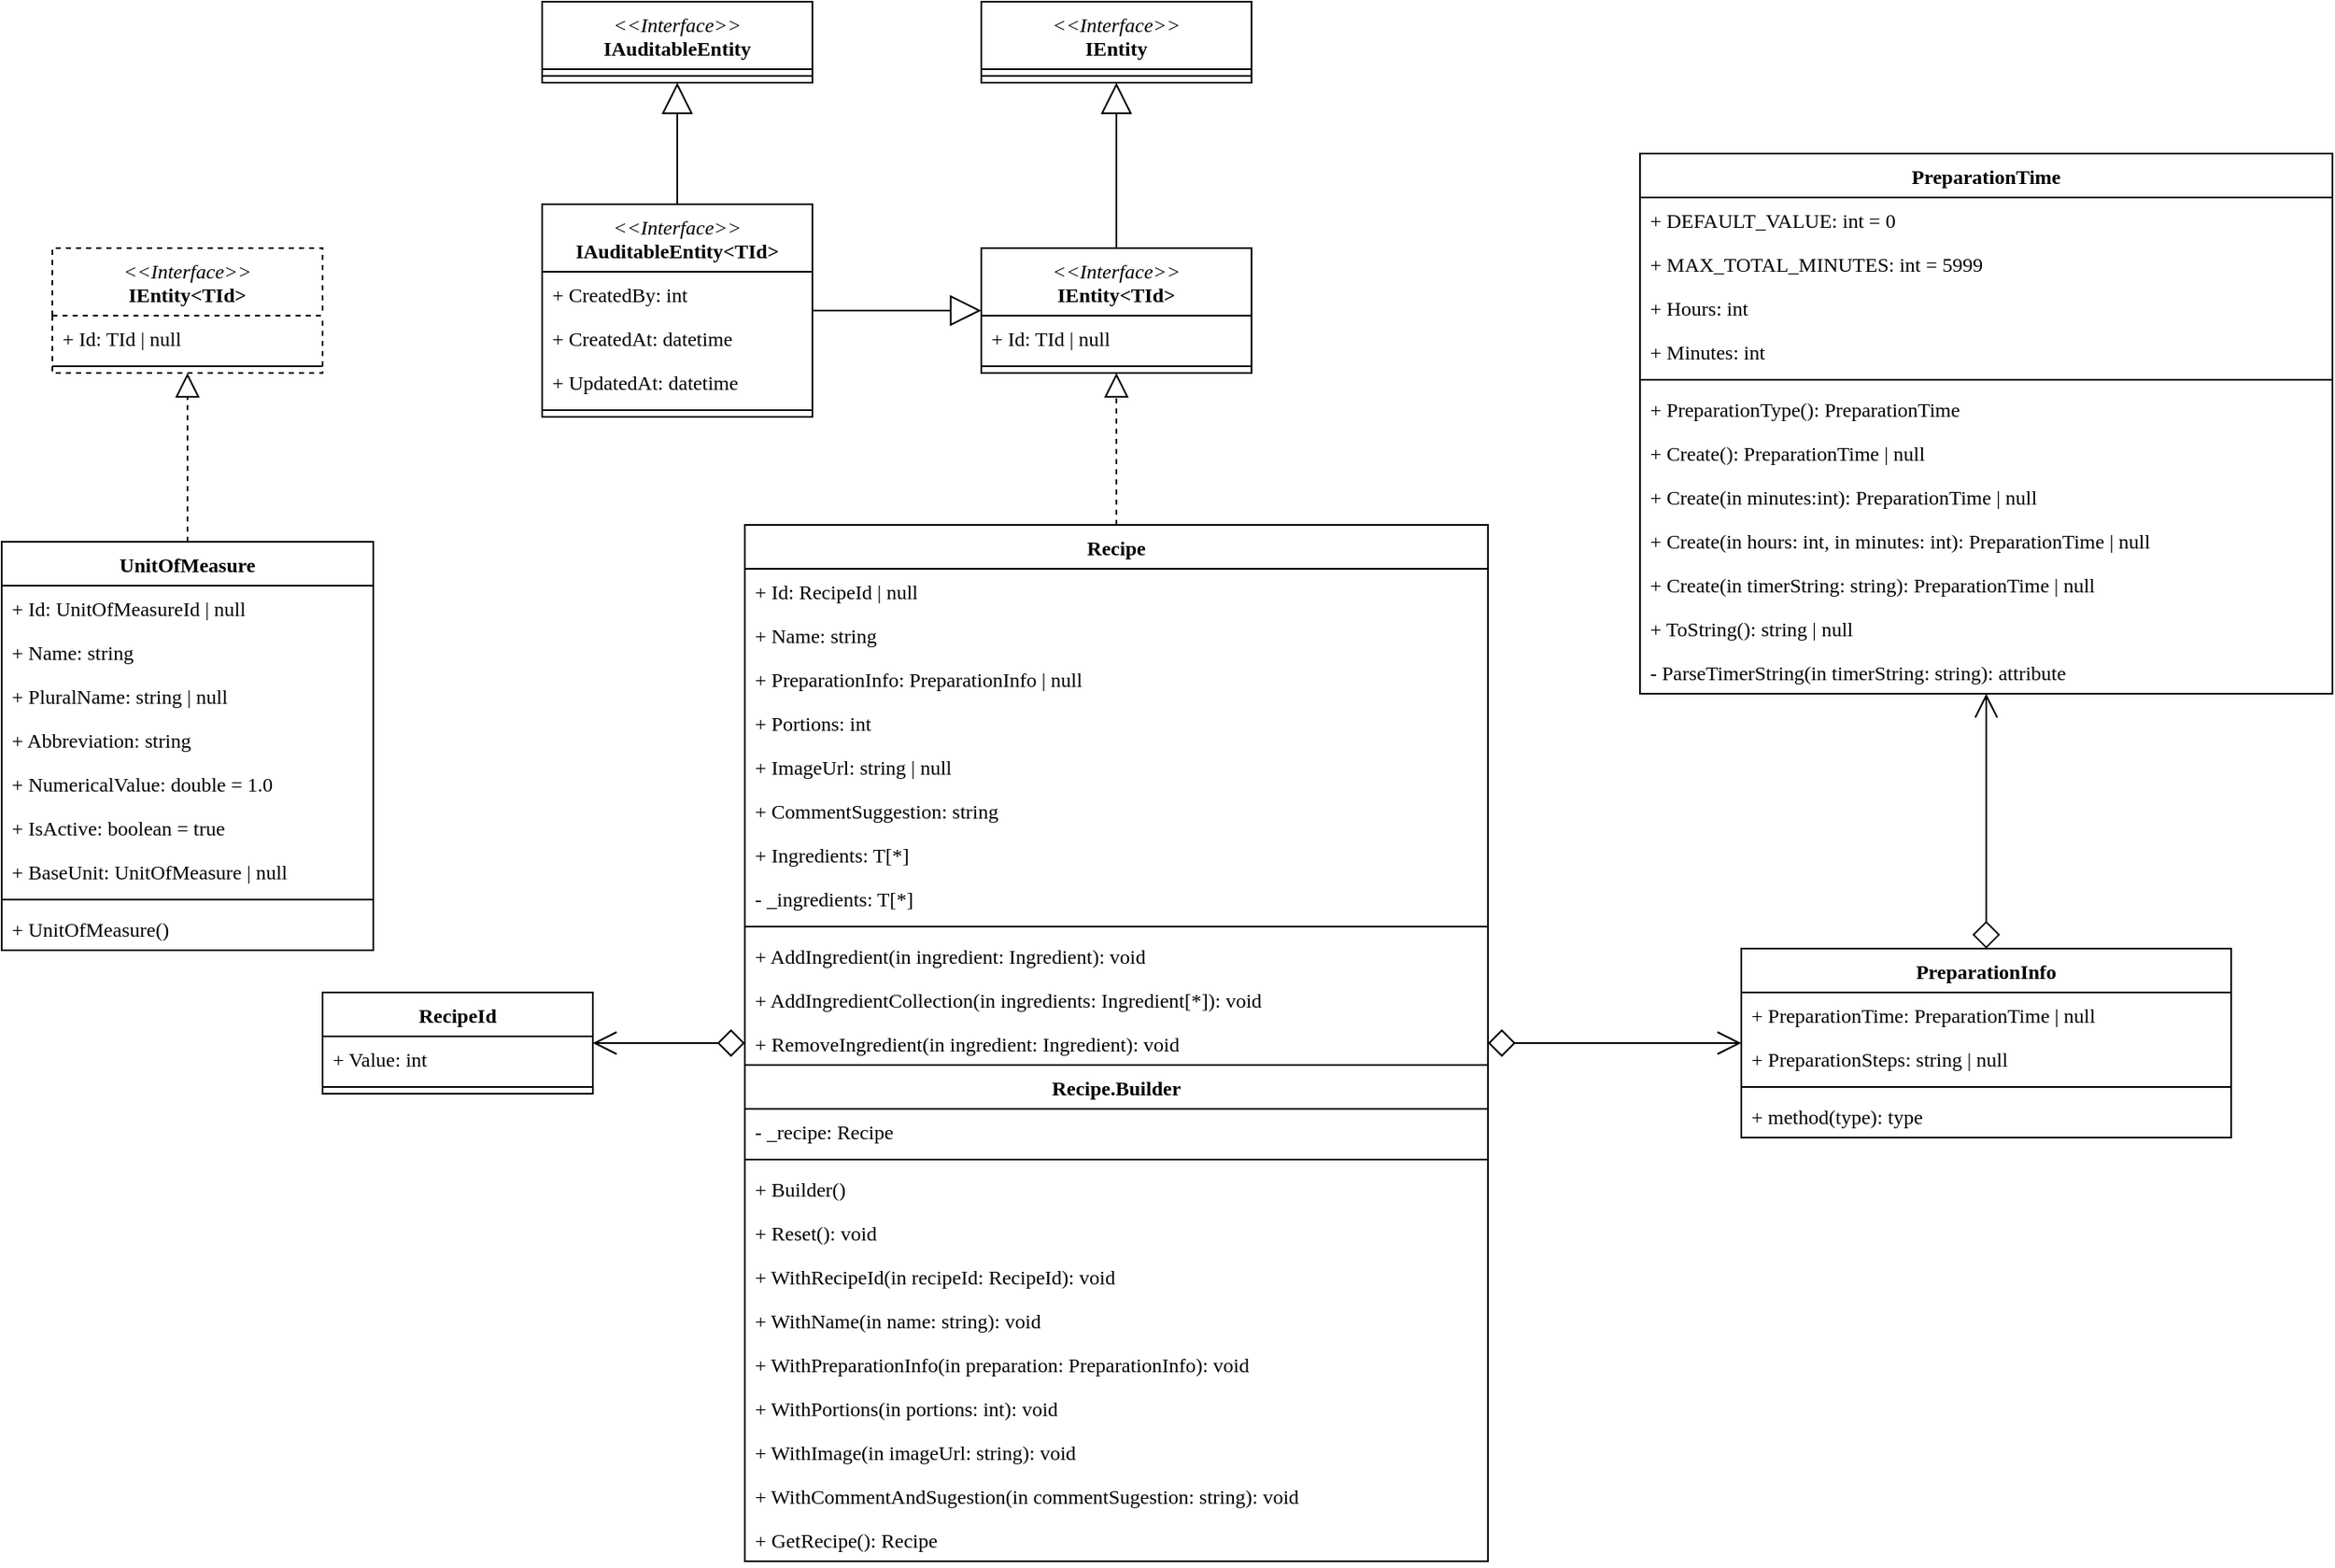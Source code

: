 <mxfile version="24.1.0" type="device">
  <diagram name="Page-1" id="eK5q1uq8pc-KG2rPm8aH">
    <mxGraphModel dx="2163" dy="870" grid="1" gridSize="10" guides="1" tooltips="1" connect="1" arrows="1" fold="1" page="0" pageScale="1" pageWidth="1169" pageHeight="827" math="0" shadow="0">
      <root>
        <mxCell id="0" />
        <mxCell id="1" parent="0" />
        <mxCell id="Wd_TfYUkpV-hSAjJAys6-1" value="Recipe" style="swimlane;fontStyle=1;align=center;verticalAlign=top;childLayout=stackLayout;horizontal=1;startSize=26;horizontalStack=0;resizeParent=1;resizeParentMax=0;resizeLast=0;collapsible=1;marginBottom=0;whiteSpace=wrap;html=1;fontFamily=Nanum Gothic Coding;fontSource=https%3A%2F%2Ffonts.googleapis.com%2Fcss%3Ffamily%3DNanum%2BGothic%2BCoding;" parent="1" vertex="1">
          <mxGeometry x="-40" y="340" width="440" height="614" as="geometry">
            <mxRectangle x="90" y="60" width="80" height="30" as="alternateBounds" />
          </mxGeometry>
        </mxCell>
        <mxCell id="Wd_TfYUkpV-hSAjJAys6-12" value="+ Id: RecipeId | null" style="text;strokeColor=none;fillColor=none;align=left;verticalAlign=top;spacingLeft=4;spacingRight=4;overflow=hidden;rotatable=0;points=[[0,0.5],[1,0.5]];portConstraint=eastwest;whiteSpace=wrap;html=1;fontFamily=Nanum Gothic Coding;fontSource=https%3A%2F%2Ffonts.googleapis.com%2Fcss%3Ffamily%3DNanum%2BGothic%2BCoding;" parent="Wd_TfYUkpV-hSAjJAys6-1" vertex="1">
          <mxGeometry y="26" width="440" height="26" as="geometry" />
        </mxCell>
        <mxCell id="Wd_TfYUkpV-hSAjJAys6-2" value="+ Name: string" style="text;strokeColor=none;fillColor=none;align=left;verticalAlign=top;spacingLeft=4;spacingRight=4;overflow=hidden;rotatable=0;points=[[0,0.5],[1,0.5]];portConstraint=eastwest;whiteSpace=wrap;html=1;fontFamily=Nanum Gothic Coding;fontSource=https%3A%2F%2Ffonts.googleapis.com%2Fcss%3Ffamily%3DNanum%2BGothic%2BCoding;" parent="Wd_TfYUkpV-hSAjJAys6-1" vertex="1">
          <mxGeometry y="52" width="440" height="26" as="geometry" />
        </mxCell>
        <mxCell id="8ohomHwBbH_gqu5Bp_yc-21" value="+ PreparationInfo: PreparationInfo | null" style="text;strokeColor=none;fillColor=none;align=left;verticalAlign=top;spacingLeft=4;spacingRight=4;overflow=hidden;rotatable=0;points=[[0,0.5],[1,0.5]];portConstraint=eastwest;whiteSpace=wrap;html=1;fontFamily=Nanum Gothic Coding;fontSource=https%3A%2F%2Ffonts.googleapis.com%2Fcss%3Ffamily%3DNanum%2BGothic%2BCoding;" parent="Wd_TfYUkpV-hSAjJAys6-1" vertex="1">
          <mxGeometry y="78" width="440" height="26" as="geometry" />
        </mxCell>
        <mxCell id="Wd_TfYUkpV-hSAjJAys6-7" value="+ Portions: int" style="text;strokeColor=none;fillColor=none;align=left;verticalAlign=top;spacingLeft=4;spacingRight=4;overflow=hidden;rotatable=0;points=[[0,0.5],[1,0.5]];portConstraint=eastwest;whiteSpace=wrap;html=1;fontFamily=Nanum Gothic Coding;fontSource=https%3A%2F%2Ffonts.googleapis.com%2Fcss%3Ffamily%3DNanum%2BGothic%2BCoding;" parent="Wd_TfYUkpV-hSAjJAys6-1" vertex="1">
          <mxGeometry y="104" width="440" height="26" as="geometry" />
        </mxCell>
        <mxCell id="Wd_TfYUkpV-hSAjJAys6-8" value="+ ImageUrl: string | null" style="text;strokeColor=none;fillColor=none;align=left;verticalAlign=top;spacingLeft=4;spacingRight=4;overflow=hidden;rotatable=0;points=[[0,0.5],[1,0.5]];portConstraint=eastwest;whiteSpace=wrap;html=1;fontFamily=Nanum Gothic Coding;fontSource=https%3A%2F%2Ffonts.googleapis.com%2Fcss%3Ffamily%3DNanum%2BGothic%2BCoding;" parent="Wd_TfYUkpV-hSAjJAys6-1" vertex="1">
          <mxGeometry y="130" width="440" height="26" as="geometry" />
        </mxCell>
        <mxCell id="Wd_TfYUkpV-hSAjJAys6-10" value="+ CommentSuggestion: string" style="text;strokeColor=none;fillColor=none;align=left;verticalAlign=top;spacingLeft=4;spacingRight=4;overflow=hidden;rotatable=0;points=[[0,0.5],[1,0.5]];portConstraint=eastwest;whiteSpace=wrap;html=1;fontFamily=Nanum Gothic Coding;fontSource=https%3A%2F%2Ffonts.googleapis.com%2Fcss%3Ffamily%3DNanum%2BGothic%2BCoding;" parent="Wd_TfYUkpV-hSAjJAys6-1" vertex="1">
          <mxGeometry y="156" width="440" height="26" as="geometry" />
        </mxCell>
        <mxCell id="Wd_TfYUkpV-hSAjJAys6-11" value="+ Ingredients: T[*]" style="text;strokeColor=none;fillColor=none;align=left;verticalAlign=top;spacingLeft=4;spacingRight=4;overflow=hidden;rotatable=0;points=[[0,0.5],[1,0.5]];portConstraint=eastwest;whiteSpace=wrap;html=1;fontFamily=Nanum Gothic Coding;fontSource=https%3A%2F%2Ffonts.googleapis.com%2Fcss%3Ffamily%3DNanum%2BGothic%2BCoding;" parent="Wd_TfYUkpV-hSAjJAys6-1" vertex="1">
          <mxGeometry y="182" width="440" height="26" as="geometry" />
        </mxCell>
        <mxCell id="8ohomHwBbH_gqu5Bp_yc-24" value="- _ingredients: T[*]" style="text;strokeColor=none;fillColor=none;align=left;verticalAlign=top;spacingLeft=4;spacingRight=4;overflow=hidden;rotatable=0;points=[[0,0.5],[1,0.5]];portConstraint=eastwest;whiteSpace=wrap;html=1;fontFamily=Nanum Gothic Coding;fontSource=https%3A%2F%2Ffonts.googleapis.com%2Fcss%3Ffamily%3DNanum%2BGothic%2BCoding;" parent="Wd_TfYUkpV-hSAjJAys6-1" vertex="1">
          <mxGeometry y="208" width="440" height="26" as="geometry" />
        </mxCell>
        <mxCell id="Wd_TfYUkpV-hSAjJAys6-3" value="" style="line;strokeWidth=1;fillColor=none;align=left;verticalAlign=middle;spacingTop=-1;spacingLeft=3;spacingRight=3;rotatable=0;labelPosition=right;points=[];portConstraint=eastwest;strokeColor=inherit;fontFamily=Nanum Gothic Coding;fontSource=https%3A%2F%2Ffonts.googleapis.com%2Fcss%3Ffamily%3DNanum%2BGothic%2BCoding;" parent="Wd_TfYUkpV-hSAjJAys6-1" vertex="1">
          <mxGeometry y="234" width="440" height="8" as="geometry" />
        </mxCell>
        <mxCell id="Wd_TfYUkpV-hSAjJAys6-4" value="+ AddIngredient(in ingredient: Ingredient): void" style="text;strokeColor=none;fillColor=none;align=left;verticalAlign=top;spacingLeft=4;spacingRight=4;overflow=hidden;rotatable=0;points=[[0,0.5],[1,0.5]];portConstraint=eastwest;whiteSpace=wrap;html=1;fontFamily=Nanum Gothic Coding;fontSource=https%3A%2F%2Ffonts.googleapis.com%2Fcss%3Ffamily%3DNanum%2BGothic%2BCoding;" parent="Wd_TfYUkpV-hSAjJAys6-1" vertex="1">
          <mxGeometry y="242" width="440" height="26" as="geometry" />
        </mxCell>
        <mxCell id="8ohomHwBbH_gqu5Bp_yc-25" value="+ AddIngredientCollection(in ingredients: Ingredient[*]): void" style="text;strokeColor=none;fillColor=none;align=left;verticalAlign=top;spacingLeft=4;spacingRight=4;overflow=hidden;rotatable=0;points=[[0,0.5],[1,0.5]];portConstraint=eastwest;whiteSpace=wrap;html=1;fontFamily=Nanum Gothic Coding;fontSource=https%3A%2F%2Ffonts.googleapis.com%2Fcss%3Ffamily%3DNanum%2BGothic%2BCoding;" parent="Wd_TfYUkpV-hSAjJAys6-1" vertex="1">
          <mxGeometry y="268" width="440" height="26" as="geometry" />
        </mxCell>
        <mxCell id="8ohomHwBbH_gqu5Bp_yc-26" value="+ RemoveIngredient(in ingredient: Ingredient): void" style="text;strokeColor=none;fillColor=none;align=left;verticalAlign=top;spacingLeft=4;spacingRight=4;overflow=hidden;rotatable=0;points=[[0,0.5],[1,0.5]];portConstraint=eastwest;whiteSpace=wrap;html=1;fontFamily=Nanum Gothic Coding;fontSource=https%3A%2F%2Ffonts.googleapis.com%2Fcss%3Ffamily%3DNanum%2BGothic%2BCoding;" parent="Wd_TfYUkpV-hSAjJAys6-1" vertex="1">
          <mxGeometry y="294" width="440" height="26" as="geometry" />
        </mxCell>
        <mxCell id="8ohomHwBbH_gqu5Bp_yc-27" value="Recipe.Builder" style="swimlane;fontStyle=1;align=center;verticalAlign=top;childLayout=stackLayout;horizontal=1;startSize=26;horizontalStack=0;resizeParent=1;resizeParentMax=0;resizeLast=0;collapsible=1;marginBottom=0;whiteSpace=wrap;html=1;fontFamily=Nanum Gothic Coding;fontSource=https%3A%2F%2Ffonts.googleapis.com%2Fcss%3Ffamily%3DNanum%2BGothic%2BCoding;" parent="Wd_TfYUkpV-hSAjJAys6-1" vertex="1">
          <mxGeometry y="320" width="440" height="294" as="geometry" />
        </mxCell>
        <mxCell id="8ohomHwBbH_gqu5Bp_yc-28" value="- _recipe: Recipe" style="text;strokeColor=none;fillColor=none;align=left;verticalAlign=top;spacingLeft=4;spacingRight=4;overflow=hidden;rotatable=0;points=[[0,0.5],[1,0.5]];portConstraint=eastwest;whiteSpace=wrap;html=1;fontFamily=Nanum Gothic Coding;fontSource=https%3A%2F%2Ffonts.googleapis.com%2Fcss%3Ffamily%3DNanum%2BGothic%2BCoding;" parent="8ohomHwBbH_gqu5Bp_yc-27" vertex="1">
          <mxGeometry y="26" width="440" height="26" as="geometry" />
        </mxCell>
        <mxCell id="8ohomHwBbH_gqu5Bp_yc-29" value="" style="line;strokeWidth=1;fillColor=none;align=left;verticalAlign=middle;spacingTop=-1;spacingLeft=3;spacingRight=3;rotatable=0;labelPosition=right;points=[];portConstraint=eastwest;strokeColor=inherit;fontFamily=Nanum Gothic Coding;fontSource=https%3A%2F%2Ffonts.googleapis.com%2Fcss%3Ffamily%3DNanum%2BGothic%2BCoding;" parent="8ohomHwBbH_gqu5Bp_yc-27" vertex="1">
          <mxGeometry y="52" width="440" height="8" as="geometry" />
        </mxCell>
        <mxCell id="8ohomHwBbH_gqu5Bp_yc-30" value="+ Builder()" style="text;strokeColor=none;fillColor=none;align=left;verticalAlign=top;spacingLeft=4;spacingRight=4;overflow=hidden;rotatable=0;points=[[0,0.5],[1,0.5]];portConstraint=eastwest;whiteSpace=wrap;html=1;fontFamily=Nanum Gothic Coding;fontSource=https%3A%2F%2Ffonts.googleapis.com%2Fcss%3Ffamily%3DNanum%2BGothic%2BCoding;" parent="8ohomHwBbH_gqu5Bp_yc-27" vertex="1">
          <mxGeometry y="60" width="440" height="26" as="geometry" />
        </mxCell>
        <mxCell id="8ohomHwBbH_gqu5Bp_yc-31" value="+ Reset(): void" style="text;strokeColor=none;fillColor=none;align=left;verticalAlign=top;spacingLeft=4;spacingRight=4;overflow=hidden;rotatable=0;points=[[0,0.5],[1,0.5]];portConstraint=eastwest;whiteSpace=wrap;html=1;fontFamily=Nanum Gothic Coding;fontSource=https%3A%2F%2Ffonts.googleapis.com%2Fcss%3Ffamily%3DNanum%2BGothic%2BCoding;" parent="8ohomHwBbH_gqu5Bp_yc-27" vertex="1">
          <mxGeometry y="86" width="440" height="26" as="geometry" />
        </mxCell>
        <mxCell id="8ohomHwBbH_gqu5Bp_yc-32" value="+ WithRecipeId(in recipeId: RecipeId): void" style="text;strokeColor=none;fillColor=none;align=left;verticalAlign=top;spacingLeft=4;spacingRight=4;overflow=hidden;rotatable=0;points=[[0,0.5],[1,0.5]];portConstraint=eastwest;whiteSpace=wrap;html=1;fontFamily=Nanum Gothic Coding;fontSource=https%3A%2F%2Ffonts.googleapis.com%2Fcss%3Ffamily%3DNanum%2BGothic%2BCoding;" parent="8ohomHwBbH_gqu5Bp_yc-27" vertex="1">
          <mxGeometry y="112" width="440" height="26" as="geometry" />
        </mxCell>
        <mxCell id="8ohomHwBbH_gqu5Bp_yc-33" value="+ WithName(in name: string): void" style="text;strokeColor=none;fillColor=none;align=left;verticalAlign=top;spacingLeft=4;spacingRight=4;overflow=hidden;rotatable=0;points=[[0,0.5],[1,0.5]];portConstraint=eastwest;whiteSpace=wrap;html=1;fontFamily=Nanum Gothic Coding;fontSource=https%3A%2F%2Ffonts.googleapis.com%2Fcss%3Ffamily%3DNanum%2BGothic%2BCoding;" parent="8ohomHwBbH_gqu5Bp_yc-27" vertex="1">
          <mxGeometry y="138" width="440" height="26" as="geometry" />
        </mxCell>
        <mxCell id="8ohomHwBbH_gqu5Bp_yc-34" value="+ WithPreparationInfo(in preparation: PreparationInfo): void" style="text;strokeColor=none;fillColor=none;align=left;verticalAlign=top;spacingLeft=4;spacingRight=4;overflow=hidden;rotatable=0;points=[[0,0.5],[1,0.5]];portConstraint=eastwest;whiteSpace=wrap;html=1;fontFamily=Nanum Gothic Coding;fontSource=https%3A%2F%2Ffonts.googleapis.com%2Fcss%3Ffamily%3DNanum%2BGothic%2BCoding;" parent="8ohomHwBbH_gqu5Bp_yc-27" vertex="1">
          <mxGeometry y="164" width="440" height="26" as="geometry" />
        </mxCell>
        <mxCell id="8ohomHwBbH_gqu5Bp_yc-35" value="+ WithPortions(in portions: int): void" style="text;strokeColor=none;fillColor=none;align=left;verticalAlign=top;spacingLeft=4;spacingRight=4;overflow=hidden;rotatable=0;points=[[0,0.5],[1,0.5]];portConstraint=eastwest;whiteSpace=wrap;html=1;fontFamily=Nanum Gothic Coding;fontSource=https%3A%2F%2Ffonts.googleapis.com%2Fcss%3Ffamily%3DNanum%2BGothic%2BCoding;" parent="8ohomHwBbH_gqu5Bp_yc-27" vertex="1">
          <mxGeometry y="190" width="440" height="26" as="geometry" />
        </mxCell>
        <mxCell id="8ohomHwBbH_gqu5Bp_yc-36" value="+ WithImage(in imageUrl: string): void" style="text;strokeColor=none;fillColor=none;align=left;verticalAlign=top;spacingLeft=4;spacingRight=4;overflow=hidden;rotatable=0;points=[[0,0.5],[1,0.5]];portConstraint=eastwest;whiteSpace=wrap;html=1;fontFamily=Nanum Gothic Coding;fontSource=https%3A%2F%2Ffonts.googleapis.com%2Fcss%3Ffamily%3DNanum%2BGothic%2BCoding;" parent="8ohomHwBbH_gqu5Bp_yc-27" vertex="1">
          <mxGeometry y="216" width="440" height="26" as="geometry" />
        </mxCell>
        <mxCell id="8ohomHwBbH_gqu5Bp_yc-37" value="+ WithCommentAndSugestion(in commentSugestion: string): void" style="text;strokeColor=none;fillColor=none;align=left;verticalAlign=top;spacingLeft=4;spacingRight=4;overflow=hidden;rotatable=0;points=[[0,0.5],[1,0.5]];portConstraint=eastwest;whiteSpace=wrap;html=1;fontFamily=Nanum Gothic Coding;fontSource=https%3A%2F%2Ffonts.googleapis.com%2Fcss%3Ffamily%3DNanum%2BGothic%2BCoding;" parent="8ohomHwBbH_gqu5Bp_yc-27" vertex="1">
          <mxGeometry y="242" width="440" height="26" as="geometry" />
        </mxCell>
        <mxCell id="8ohomHwBbH_gqu5Bp_yc-38" value="+ GetRecipe(): Recipe" style="text;strokeColor=none;fillColor=none;align=left;verticalAlign=top;spacingLeft=4;spacingRight=4;overflow=hidden;rotatable=0;points=[[0,0.5],[1,0.5]];portConstraint=eastwest;whiteSpace=wrap;html=1;fontFamily=Nanum Gothic Coding;fontSource=https%3A%2F%2Ffonts.googleapis.com%2Fcss%3Ffamily%3DNanum%2BGothic%2BCoding;" parent="8ohomHwBbH_gqu5Bp_yc-27" vertex="1">
          <mxGeometry y="268" width="440" height="26" as="geometry" />
        </mxCell>
        <mxCell id="Wd_TfYUkpV-hSAjJAys6-13" value="PreparationInfo" style="swimlane;fontStyle=1;align=center;verticalAlign=top;childLayout=stackLayout;horizontal=1;startSize=26;horizontalStack=0;resizeParent=1;resizeParentMax=0;resizeLast=0;collapsible=1;marginBottom=0;whiteSpace=wrap;html=1;fontFamily=Nanum Gothic Coding;fontSource=https%3A%2F%2Ffonts.googleapis.com%2Fcss%3Ffamily%3DNanum%2BGothic%2BCoding;" parent="1" vertex="1">
          <mxGeometry x="550" y="591" width="290" height="112" as="geometry" />
        </mxCell>
        <mxCell id="Wd_TfYUkpV-hSAjJAys6-14" value="+ PreparationTime: PreparationTime | null" style="text;strokeColor=none;fillColor=none;align=left;verticalAlign=top;spacingLeft=4;spacingRight=4;overflow=hidden;rotatable=0;points=[[0,0.5],[1,0.5]];portConstraint=eastwest;whiteSpace=wrap;html=1;fontFamily=Nanum Gothic Coding;fontSource=https%3A%2F%2Ffonts.googleapis.com%2Fcss%3Ffamily%3DNanum%2BGothic%2BCoding;" parent="Wd_TfYUkpV-hSAjJAys6-13" vertex="1">
          <mxGeometry y="26" width="290" height="26" as="geometry" />
        </mxCell>
        <mxCell id="Wd_TfYUkpV-hSAjJAys6-17" value="+ PreparationSteps: string | null" style="text;strokeColor=none;fillColor=none;align=left;verticalAlign=top;spacingLeft=4;spacingRight=4;overflow=hidden;rotatable=0;points=[[0,0.5],[1,0.5]];portConstraint=eastwest;whiteSpace=wrap;html=1;fontFamily=Nanum Gothic Coding;fontSource=https%3A%2F%2Ffonts.googleapis.com%2Fcss%3Ffamily%3DNanum%2BGothic%2BCoding;" parent="Wd_TfYUkpV-hSAjJAys6-13" vertex="1">
          <mxGeometry y="52" width="290" height="26" as="geometry" />
        </mxCell>
        <mxCell id="Wd_TfYUkpV-hSAjJAys6-15" value="" style="line;strokeWidth=1;fillColor=none;align=left;verticalAlign=middle;spacingTop=-1;spacingLeft=3;spacingRight=3;rotatable=0;labelPosition=right;points=[];portConstraint=eastwest;strokeColor=inherit;fontFamily=Nanum Gothic Coding;fontSource=https%3A%2F%2Ffonts.googleapis.com%2Fcss%3Ffamily%3DNanum%2BGothic%2BCoding;" parent="Wd_TfYUkpV-hSAjJAys6-13" vertex="1">
          <mxGeometry y="78" width="290" height="8" as="geometry" />
        </mxCell>
        <mxCell id="Wd_TfYUkpV-hSAjJAys6-16" value="+ method(type): type" style="text;strokeColor=none;fillColor=none;align=left;verticalAlign=top;spacingLeft=4;spacingRight=4;overflow=hidden;rotatable=0;points=[[0,0.5],[1,0.5]];portConstraint=eastwest;whiteSpace=wrap;html=1;fontFamily=Nanum Gothic Coding;fontSource=https%3A%2F%2Ffonts.googleapis.com%2Fcss%3Ffamily%3DNanum%2BGothic%2BCoding;" parent="Wd_TfYUkpV-hSAjJAys6-13" vertex="1">
          <mxGeometry y="86" width="290" height="26" as="geometry" />
        </mxCell>
        <mxCell id="Wd_TfYUkpV-hSAjJAys6-19" value="PreparationTime" style="swimlane;fontStyle=1;align=center;verticalAlign=top;childLayout=stackLayout;horizontal=1;startSize=26;horizontalStack=0;resizeParent=1;resizeParentMax=0;resizeLast=0;collapsible=1;marginBottom=0;whiteSpace=wrap;html=1;fontFamily=Nanum Gothic Coding;fontSource=https%3A%2F%2Ffonts.googleapis.com%2Fcss%3Ffamily%3DNanum%2BGothic%2BCoding;" parent="1" vertex="1">
          <mxGeometry x="490" y="120" width="410" height="320" as="geometry" />
        </mxCell>
        <mxCell id="Wd_TfYUkpV-hSAjJAys6-24" value="+ DEFAULT_VALUE: int = 0" style="text;strokeColor=none;fillColor=none;align=left;verticalAlign=top;spacingLeft=4;spacingRight=4;overflow=hidden;rotatable=0;points=[[0,0.5],[1,0.5]];portConstraint=eastwest;whiteSpace=wrap;html=1;fontFamily=Nanum Gothic Coding;fontSource=https%3A%2F%2Ffonts.googleapis.com%2Fcss%3Ffamily%3DNanum%2BGothic%2BCoding;" parent="Wd_TfYUkpV-hSAjJAys6-19" vertex="1">
          <mxGeometry y="26" width="410" height="26" as="geometry" />
        </mxCell>
        <mxCell id="Wd_TfYUkpV-hSAjJAys6-25" value="+ MAX_TOTAL_MINUTES: int = 5999" style="text;strokeColor=none;fillColor=none;align=left;verticalAlign=top;spacingLeft=4;spacingRight=4;overflow=hidden;rotatable=0;points=[[0,0.5],[1,0.5]];portConstraint=eastwest;whiteSpace=wrap;html=1;fontFamily=Nanum Gothic Coding;fontSource=https%3A%2F%2Ffonts.googleapis.com%2Fcss%3Ffamily%3DNanum%2BGothic%2BCoding;" parent="Wd_TfYUkpV-hSAjJAys6-19" vertex="1">
          <mxGeometry y="52" width="410" height="26" as="geometry" />
        </mxCell>
        <mxCell id="Wd_TfYUkpV-hSAjJAys6-5" value="+ Hours: int" style="text;strokeColor=none;fillColor=none;align=left;verticalAlign=top;spacingLeft=4;spacingRight=4;overflow=hidden;rotatable=0;points=[[0,0.5],[1,0.5]];portConstraint=eastwest;whiteSpace=wrap;html=1;fontFamily=Nanum Gothic Coding;fontSource=https%3A%2F%2Ffonts.googleapis.com%2Fcss%3Ffamily%3DNanum%2BGothic%2BCoding;" parent="Wd_TfYUkpV-hSAjJAys6-19" vertex="1">
          <mxGeometry y="78" width="410" height="26" as="geometry" />
        </mxCell>
        <mxCell id="Wd_TfYUkpV-hSAjJAys6-6" value="+ Minutes: int" style="text;strokeColor=none;fillColor=none;align=left;verticalAlign=top;spacingLeft=4;spacingRight=4;overflow=hidden;rotatable=0;points=[[0,0.5],[1,0.5]];portConstraint=eastwest;whiteSpace=wrap;html=1;fontFamily=Nanum Gothic Coding;fontSource=https%3A%2F%2Ffonts.googleapis.com%2Fcss%3Ffamily%3DNanum%2BGothic%2BCoding;" parent="Wd_TfYUkpV-hSAjJAys6-19" vertex="1">
          <mxGeometry y="104" width="410" height="26" as="geometry" />
        </mxCell>
        <mxCell id="Wd_TfYUkpV-hSAjJAys6-22" value="" style="line;strokeWidth=1;fillColor=none;align=left;verticalAlign=middle;spacingTop=-1;spacingLeft=3;spacingRight=3;rotatable=0;labelPosition=right;points=[];portConstraint=eastwest;strokeColor=inherit;fontFamily=Nanum Gothic Coding;fontSource=https%3A%2F%2Ffonts.googleapis.com%2Fcss%3Ffamily%3DNanum%2BGothic%2BCoding;" parent="Wd_TfYUkpV-hSAjJAys6-19" vertex="1">
          <mxGeometry y="130" width="410" height="8" as="geometry" />
        </mxCell>
        <mxCell id="Wd_TfYUkpV-hSAjJAys6-23" value="+ PreparationType(): PreparationTime" style="text;strokeColor=none;fillColor=none;align=left;verticalAlign=top;spacingLeft=4;spacingRight=4;overflow=hidden;rotatable=0;points=[[0,0.5],[1,0.5]];portConstraint=eastwest;whiteSpace=wrap;html=1;fontFamily=Nanum Gothic Coding;fontSource=https%3A%2F%2Ffonts.googleapis.com%2Fcss%3Ffamily%3DNanum%2BGothic%2BCoding;" parent="Wd_TfYUkpV-hSAjJAys6-19" vertex="1">
          <mxGeometry y="138" width="410" height="26" as="geometry" />
        </mxCell>
        <mxCell id="TzCw_vldjeyguCNidpsr-5" value="+ Create(): PreparationTime | null" style="text;strokeColor=none;fillColor=none;align=left;verticalAlign=top;spacingLeft=4;spacingRight=4;overflow=hidden;rotatable=0;points=[[0,0.5],[1,0.5]];portConstraint=eastwest;whiteSpace=wrap;html=1;fontFamily=Nanum Gothic Coding;fontSource=https%3A%2F%2Ffonts.googleapis.com%2Fcss%3Ffamily%3DNanum%2BGothic%2BCoding;" parent="Wd_TfYUkpV-hSAjJAys6-19" vertex="1">
          <mxGeometry y="164" width="410" height="26" as="geometry" />
        </mxCell>
        <mxCell id="TzCw_vldjeyguCNidpsr-6" value="+ Create(in minutes:int): PreparationTime | null" style="text;strokeColor=none;fillColor=none;align=left;verticalAlign=top;spacingLeft=4;spacingRight=4;overflow=hidden;rotatable=0;points=[[0,0.5],[1,0.5]];portConstraint=eastwest;whiteSpace=wrap;html=1;fontFamily=Nanum Gothic Coding;fontSource=https%3A%2F%2Ffonts.googleapis.com%2Fcss%3Ffamily%3DNanum%2BGothic%2BCoding;" parent="Wd_TfYUkpV-hSAjJAys6-19" vertex="1">
          <mxGeometry y="190" width="410" height="26" as="geometry" />
        </mxCell>
        <mxCell id="TzCw_vldjeyguCNidpsr-7" value="+ Create(in hours: int, in minutes: int): PreparationTime | null" style="text;strokeColor=none;fillColor=none;align=left;verticalAlign=top;spacingLeft=4;spacingRight=4;overflow=hidden;rotatable=0;points=[[0,0.5],[1,0.5]];portConstraint=eastwest;whiteSpace=wrap;html=1;fontFamily=Nanum Gothic Coding;fontSource=https%3A%2F%2Ffonts.googleapis.com%2Fcss%3Ffamily%3DNanum%2BGothic%2BCoding;" parent="Wd_TfYUkpV-hSAjJAys6-19" vertex="1">
          <mxGeometry y="216" width="410" height="26" as="geometry" />
        </mxCell>
        <mxCell id="TzCw_vldjeyguCNidpsr-8" value="+ Create(in timerString: string): PreparationTime | null" style="text;strokeColor=none;fillColor=none;align=left;verticalAlign=top;spacingLeft=4;spacingRight=4;overflow=hidden;rotatable=0;points=[[0,0.5],[1,0.5]];portConstraint=eastwest;whiteSpace=wrap;html=1;fontFamily=Nanum Gothic Coding;fontSource=https%3A%2F%2Ffonts.googleapis.com%2Fcss%3Ffamily%3DNanum%2BGothic%2BCoding;" parent="Wd_TfYUkpV-hSAjJAys6-19" vertex="1">
          <mxGeometry y="242" width="410" height="26" as="geometry" />
        </mxCell>
        <mxCell id="TzCw_vldjeyguCNidpsr-10" value="+ ToString(): string | null" style="text;strokeColor=none;fillColor=none;align=left;verticalAlign=top;spacingLeft=4;spacingRight=4;overflow=hidden;rotatable=0;points=[[0,0.5],[1,0.5]];portConstraint=eastwest;whiteSpace=wrap;html=1;fontFamily=Nanum Gothic Coding;fontSource=https%3A%2F%2Ffonts.googleapis.com%2Fcss%3Ffamily%3DNanum%2BGothic%2BCoding;" parent="Wd_TfYUkpV-hSAjJAys6-19" vertex="1">
          <mxGeometry y="268" width="410" height="26" as="geometry" />
        </mxCell>
        <mxCell id="TzCw_vldjeyguCNidpsr-9" value="- ParseTimerString(in timerString: string): attribute" style="text;strokeColor=none;fillColor=none;align=left;verticalAlign=top;spacingLeft=4;spacingRight=4;overflow=hidden;rotatable=0;points=[[0,0.5],[1,0.5]];portConstraint=eastwest;whiteSpace=wrap;html=1;fontFamily=Nanum Gothic Coding;fontSource=https%3A%2F%2Ffonts.googleapis.com%2Fcss%3Ffamily%3DNanum%2BGothic%2BCoding;" parent="Wd_TfYUkpV-hSAjJAys6-19" vertex="1">
          <mxGeometry y="294" width="410" height="26" as="geometry" />
        </mxCell>
        <mxCell id="TzCw_vldjeyguCNidpsr-1" value="&lt;i style=&quot;font-weight: normal;&quot;&gt;&amp;lt;&amp;lt;Interface&amp;gt;&amp;gt;&lt;/i&gt;&lt;br&gt;&lt;b style=&quot;border-color: var(--border-color);&quot;&gt;IEntity&amp;lt;TId&amp;gt;&lt;/b&gt;" style="swimlane;fontStyle=1;align=center;verticalAlign=top;childLayout=stackLayout;horizontal=1;startSize=40;horizontalStack=0;resizeParent=1;resizeParentMax=0;resizeLast=0;collapsible=1;marginBottom=0;whiteSpace=wrap;html=1;fontFamily=Nanum Gothic Coding;fontSource=https%3A%2F%2Ffonts.googleapis.com%2Fcss%3Ffamily%3DNanum%2BGothic%2BCoding;" parent="1" vertex="1">
          <mxGeometry x="100" y="176" width="160" height="74" as="geometry" />
        </mxCell>
        <mxCell id="TzCw_vldjeyguCNidpsr-2" value="+ Id: TId | null" style="text;strokeColor=none;fillColor=none;align=left;verticalAlign=top;spacingLeft=4;spacingRight=4;overflow=hidden;rotatable=0;points=[[0,0.5],[1,0.5]];portConstraint=eastwest;whiteSpace=wrap;html=1;fontFamily=Nanum Gothic Coding;fontSource=https%3A%2F%2Ffonts.googleapis.com%2Fcss%3Ffamily%3DNanum%2BGothic%2BCoding;" parent="TzCw_vldjeyguCNidpsr-1" vertex="1">
          <mxGeometry y="40" width="160" height="26" as="geometry" />
        </mxCell>
        <mxCell id="TzCw_vldjeyguCNidpsr-3" value="" style="line;strokeWidth=1;fillColor=none;align=left;verticalAlign=middle;spacingTop=-1;spacingLeft=3;spacingRight=3;rotatable=0;labelPosition=right;points=[];portConstraint=eastwest;strokeColor=inherit;fontFamily=Nanum Gothic Coding;fontSource=https%3A%2F%2Ffonts.googleapis.com%2Fcss%3Ffamily%3DNanum%2BGothic%2BCoding;" parent="TzCw_vldjeyguCNidpsr-1" vertex="1">
          <mxGeometry y="66" width="160" height="8" as="geometry" />
        </mxCell>
        <mxCell id="8ohomHwBbH_gqu5Bp_yc-1" value="&lt;i style=&quot;font-weight: normal;&quot;&gt;&amp;lt;&amp;lt;Interface&amp;gt;&amp;gt;&lt;/i&gt;&lt;br&gt;&lt;b style=&quot;border-color: var(--border-color);&quot;&gt;IEntity&lt;/b&gt;" style="swimlane;fontStyle=1;align=center;verticalAlign=top;childLayout=stackLayout;horizontal=1;startSize=40;horizontalStack=0;resizeParent=1;resizeParentMax=0;resizeLast=0;collapsible=1;marginBottom=0;whiteSpace=wrap;html=1;fontFamily=Nanum Gothic Coding;fontSource=https%3A%2F%2Ffonts.googleapis.com%2Fcss%3Ffamily%3DNanum%2BGothic%2BCoding;" parent="1" vertex="1">
          <mxGeometry x="100" y="30" width="160" height="48" as="geometry" />
        </mxCell>
        <mxCell id="8ohomHwBbH_gqu5Bp_yc-3" value="" style="line;strokeWidth=1;fillColor=none;align=left;verticalAlign=middle;spacingTop=-1;spacingLeft=3;spacingRight=3;rotatable=0;labelPosition=right;points=[];portConstraint=eastwest;strokeColor=inherit;fontFamily=Nanum Gothic Coding;fontSource=https%3A%2F%2Ffonts.googleapis.com%2Fcss%3Ffamily%3DNanum%2BGothic%2BCoding;" parent="8ohomHwBbH_gqu5Bp_yc-1" vertex="1">
          <mxGeometry y="40" width="160" height="8" as="geometry" />
        </mxCell>
        <mxCell id="8ohomHwBbH_gqu5Bp_yc-5" value="" style="endArrow=block;endSize=16;endFill=0;html=1;rounded=0;" parent="1" source="TzCw_vldjeyguCNidpsr-1" target="8ohomHwBbH_gqu5Bp_yc-1" edge="1">
          <mxGeometry width="160" relative="1" as="geometry">
            <mxPoint x="300" y="90" as="sourcePoint" />
            <mxPoint x="150" y="100" as="targetPoint" />
          </mxGeometry>
        </mxCell>
        <mxCell id="8ohomHwBbH_gqu5Bp_yc-8" value="&lt;i style=&quot;font-weight: normal;&quot;&gt;&amp;lt;&amp;lt;Interface&amp;gt;&amp;gt;&lt;/i&gt;&lt;br&gt;&lt;b style=&quot;border-color: var(--border-color);&quot;&gt;IAuditableEntity&amp;lt;TId&amp;gt;&lt;/b&gt;" style="swimlane;fontStyle=1;align=center;verticalAlign=top;childLayout=stackLayout;horizontal=1;startSize=40;horizontalStack=0;resizeParent=1;resizeParentMax=0;resizeLast=0;collapsible=1;marginBottom=0;whiteSpace=wrap;html=1;fontFamily=Nanum Gothic Coding;fontSource=https%3A%2F%2Ffonts.googleapis.com%2Fcss%3Ffamily%3DNanum%2BGothic%2BCoding;" parent="1" vertex="1">
          <mxGeometry x="-160" y="150" width="160" height="126" as="geometry" />
        </mxCell>
        <mxCell id="8ohomHwBbH_gqu5Bp_yc-9" value="+ CreatedBy: int" style="text;strokeColor=none;fillColor=none;align=left;verticalAlign=top;spacingLeft=4;spacingRight=4;overflow=hidden;rotatable=0;points=[[0,0.5],[1,0.5]];portConstraint=eastwest;whiteSpace=wrap;html=1;fontFamily=Nanum Gothic Coding;fontSource=https%3A%2F%2Ffonts.googleapis.com%2Fcss%3Ffamily%3DNanum%2BGothic%2BCoding;" parent="8ohomHwBbH_gqu5Bp_yc-8" vertex="1">
          <mxGeometry y="40" width="160" height="26" as="geometry" />
        </mxCell>
        <mxCell id="8ohomHwBbH_gqu5Bp_yc-18" value="+ CreatedAt: datetime" style="text;strokeColor=none;fillColor=none;align=left;verticalAlign=top;spacingLeft=4;spacingRight=4;overflow=hidden;rotatable=0;points=[[0,0.5],[1,0.5]];portConstraint=eastwest;whiteSpace=wrap;html=1;fontFamily=Nanum Gothic Coding;fontSource=https%3A%2F%2Ffonts.googleapis.com%2Fcss%3Ffamily%3DNanum%2BGothic%2BCoding;" parent="8ohomHwBbH_gqu5Bp_yc-8" vertex="1">
          <mxGeometry y="66" width="160" height="26" as="geometry" />
        </mxCell>
        <mxCell id="8ohomHwBbH_gqu5Bp_yc-19" value="+ UpdatedAt: datetime" style="text;strokeColor=none;fillColor=none;align=left;verticalAlign=top;spacingLeft=4;spacingRight=4;overflow=hidden;rotatable=0;points=[[0,0.5],[1,0.5]];portConstraint=eastwest;whiteSpace=wrap;html=1;fontFamily=Nanum Gothic Coding;fontSource=https%3A%2F%2Ffonts.googleapis.com%2Fcss%3Ffamily%3DNanum%2BGothic%2BCoding;" parent="8ohomHwBbH_gqu5Bp_yc-8" vertex="1">
          <mxGeometry y="92" width="160" height="26" as="geometry" />
        </mxCell>
        <mxCell id="8ohomHwBbH_gqu5Bp_yc-10" value="" style="line;strokeWidth=1;fillColor=none;align=left;verticalAlign=middle;spacingTop=-1;spacingLeft=3;spacingRight=3;rotatable=0;labelPosition=right;points=[];portConstraint=eastwest;strokeColor=inherit;fontFamily=Nanum Gothic Coding;fontSource=https%3A%2F%2Ffonts.googleapis.com%2Fcss%3Ffamily%3DNanum%2BGothic%2BCoding;" parent="8ohomHwBbH_gqu5Bp_yc-8" vertex="1">
          <mxGeometry y="118" width="160" height="8" as="geometry" />
        </mxCell>
        <mxCell id="8ohomHwBbH_gqu5Bp_yc-12" value="&lt;i style=&quot;font-weight: normal;&quot;&gt;&amp;lt;&amp;lt;Interface&amp;gt;&amp;gt;&lt;/i&gt;&lt;br&gt;&lt;b style=&quot;border-color: var(--border-color);&quot;&gt;IAuditableEntity&lt;/b&gt;" style="swimlane;fontStyle=1;align=center;verticalAlign=top;childLayout=stackLayout;horizontal=1;startSize=40;horizontalStack=0;resizeParent=1;resizeParentMax=0;resizeLast=0;collapsible=1;marginBottom=0;whiteSpace=wrap;html=1;fontFamily=Nanum Gothic Coding;fontSource=https%3A%2F%2Ffonts.googleapis.com%2Fcss%3Ffamily%3DNanum%2BGothic%2BCoding;" parent="1" vertex="1">
          <mxGeometry x="-160" y="30" width="160" height="48" as="geometry" />
        </mxCell>
        <mxCell id="8ohomHwBbH_gqu5Bp_yc-13" value="" style="line;strokeWidth=1;fillColor=none;align=left;verticalAlign=middle;spacingTop=-1;spacingLeft=3;spacingRight=3;rotatable=0;labelPosition=right;points=[];portConstraint=eastwest;strokeColor=inherit;fontFamily=Nanum Gothic Coding;fontSource=https%3A%2F%2Ffonts.googleapis.com%2Fcss%3Ffamily%3DNanum%2BGothic%2BCoding;" parent="8ohomHwBbH_gqu5Bp_yc-12" vertex="1">
          <mxGeometry y="40" width="160" height="8" as="geometry" />
        </mxCell>
        <mxCell id="8ohomHwBbH_gqu5Bp_yc-16" value="" style="endArrow=block;endSize=16;endFill=0;html=1;rounded=0;" parent="1" source="8ohomHwBbH_gqu5Bp_yc-8" target="8ohomHwBbH_gqu5Bp_yc-12" edge="1">
          <mxGeometry width="160" relative="1" as="geometry">
            <mxPoint x="-140" y="110" as="sourcePoint" />
            <mxPoint x="20" y="110" as="targetPoint" />
          </mxGeometry>
        </mxCell>
        <mxCell id="8ohomHwBbH_gqu5Bp_yc-17" value="" style="endArrow=block;endSize=16;endFill=0;html=1;rounded=0;edgeStyle=orthogonalEdgeStyle;" parent="1" source="8ohomHwBbH_gqu5Bp_yc-8" target="TzCw_vldjeyguCNidpsr-1" edge="1">
          <mxGeometry width="160" relative="1" as="geometry">
            <mxPoint x="80" y="360" as="sourcePoint" />
            <mxPoint x="-80" y="360" as="targetPoint" />
          </mxGeometry>
        </mxCell>
        <mxCell id="8ohomHwBbH_gqu5Bp_yc-20" value="" style="endArrow=block;dashed=1;endFill=0;endSize=12;html=1;rounded=0;" parent="1" source="Wd_TfYUkpV-hSAjJAys6-1" target="TzCw_vldjeyguCNidpsr-1" edge="1">
          <mxGeometry width="160" relative="1" as="geometry">
            <mxPoint x="-10" y="400" as="sourcePoint" />
            <mxPoint x="150" y="400" as="targetPoint" />
          </mxGeometry>
        </mxCell>
        <mxCell id="8ohomHwBbH_gqu5Bp_yc-41" value="RecipeId" style="swimlane;fontStyle=1;align=center;verticalAlign=top;childLayout=stackLayout;horizontal=1;startSize=26;horizontalStack=0;resizeParent=1;resizeParentMax=0;resizeLast=0;collapsible=1;marginBottom=0;whiteSpace=wrap;html=1;fontFamily=Nanum Gothic Coding;fontSource=https%3A%2F%2Ffonts.googleapis.com%2Fcss%3Ffamily%3DNanum%2BGothic%2BCoding;" parent="1" vertex="1">
          <mxGeometry x="-290" y="617" width="160" height="60" as="geometry" />
        </mxCell>
        <mxCell id="8ohomHwBbH_gqu5Bp_yc-45" value="+ Value: int" style="text;strokeColor=none;fillColor=none;align=left;verticalAlign=top;spacingLeft=4;spacingRight=4;overflow=hidden;rotatable=0;points=[[0,0.5],[1,0.5]];portConstraint=eastwest;whiteSpace=wrap;html=1;fontFamily=Nanum Gothic Coding;fontSource=https%3A%2F%2Ffonts.googleapis.com%2Fcss%3Ffamily%3DNanum%2BGothic%2BCoding;" parent="8ohomHwBbH_gqu5Bp_yc-41" vertex="1">
          <mxGeometry y="26" width="160" height="26" as="geometry" />
        </mxCell>
        <mxCell id="8ohomHwBbH_gqu5Bp_yc-43" value="" style="line;strokeWidth=1;fillColor=none;align=left;verticalAlign=middle;spacingTop=-1;spacingLeft=3;spacingRight=3;rotatable=0;labelPosition=right;points=[];portConstraint=eastwest;strokeColor=inherit;fontFamily=Nanum Gothic Coding;fontSource=https%3A%2F%2Ffonts.googleapis.com%2Fcss%3Ffamily%3DNanum%2BGothic%2BCoding;" parent="8ohomHwBbH_gqu5Bp_yc-41" vertex="1">
          <mxGeometry y="52" width="160" height="8" as="geometry" />
        </mxCell>
        <mxCell id="8ohomHwBbH_gqu5Bp_yc-46" value="" style="endArrow=open;html=1;endSize=12;startArrow=diamond;startSize=14;startFill=0;edgeStyle=orthogonalEdgeStyle;align=left;verticalAlign=bottom;rounded=0;" parent="1" source="Wd_TfYUkpV-hSAjJAys6-1" target="8ohomHwBbH_gqu5Bp_yc-41" edge="1">
          <mxGeometry x="-0.556" y="10" relative="1" as="geometry">
            <mxPoint x="-70" y="651" as="sourcePoint" />
            <mxPoint x="-70" y="560" as="targetPoint" />
            <mxPoint as="offset" />
          </mxGeometry>
        </mxCell>
        <mxCell id="8ohomHwBbH_gqu5Bp_yc-49" value="" style="endArrow=open;html=1;endSize=12;startArrow=diamond;startSize=14;startFill=0;edgeStyle=orthogonalEdgeStyle;align=left;verticalAlign=bottom;rounded=0;" parent="1" source="Wd_TfYUkpV-hSAjJAys6-13" target="Wd_TfYUkpV-hSAjJAys6-19" edge="1">
          <mxGeometry x="-1" y="3" relative="1" as="geometry">
            <mxPoint x="560" y="460" as="sourcePoint" />
            <mxPoint x="720" y="460" as="targetPoint" />
          </mxGeometry>
        </mxCell>
        <mxCell id="8ohomHwBbH_gqu5Bp_yc-50" value="" style="endArrow=open;html=1;endSize=12;startArrow=diamond;startSize=14;startFill=0;edgeStyle=orthogonalEdgeStyle;align=left;verticalAlign=bottom;rounded=0;" parent="1" source="Wd_TfYUkpV-hSAjJAys6-1" target="Wd_TfYUkpV-hSAjJAys6-13" edge="1">
          <mxGeometry x="-1" y="3" relative="1" as="geometry">
            <mxPoint x="480" y="560" as="sourcePoint" />
            <mxPoint x="640" y="560" as="targetPoint" />
          </mxGeometry>
        </mxCell>
        <mxCell id="8ohomHwBbH_gqu5Bp_yc-51" value="UnitOfMeasure" style="swimlane;fontStyle=1;align=center;verticalAlign=top;childLayout=stackLayout;horizontal=1;startSize=26;horizontalStack=0;resizeParent=1;resizeParentMax=0;resizeLast=0;collapsible=1;marginBottom=0;whiteSpace=wrap;html=1;fontFamily=Nanum Gothic Coding;fontSource=https%3A%2F%2Ffonts.googleapis.com%2Fcss%3Ffamily%3DNanum%2BGothic%2BCoding;" parent="1" vertex="1">
          <mxGeometry x="-480" y="350" width="220" height="242" as="geometry" />
        </mxCell>
        <mxCell id="AWOsg6amkYeusiEbfDBO-5" value="+ Id: UnitOfMeasureId | null" style="text;strokeColor=none;fillColor=none;align=left;verticalAlign=top;spacingLeft=4;spacingRight=4;overflow=hidden;rotatable=0;points=[[0,0.5],[1,0.5]];portConstraint=eastwest;whiteSpace=wrap;html=1;fontFamily=Nanum Gothic Coding;fontSource=https%3A%2F%2Ffonts.googleapis.com%2Fcss%3Ffamily%3DNanum%2BGothic%2BCoding;" parent="8ohomHwBbH_gqu5Bp_yc-51" vertex="1">
          <mxGeometry y="26" width="220" height="26" as="geometry" />
        </mxCell>
        <mxCell id="8ohomHwBbH_gqu5Bp_yc-52" value="+ Name: string" style="text;strokeColor=none;fillColor=none;align=left;verticalAlign=top;spacingLeft=4;spacingRight=4;overflow=hidden;rotatable=0;points=[[0,0.5],[1,0.5]];portConstraint=eastwest;whiteSpace=wrap;html=1;fontFamily=Nanum Gothic Coding;fontSource=https%3A%2F%2Ffonts.googleapis.com%2Fcss%3Ffamily%3DNanum%2BGothic%2BCoding;" parent="8ohomHwBbH_gqu5Bp_yc-51" vertex="1">
          <mxGeometry y="52" width="220" height="26" as="geometry" />
        </mxCell>
        <mxCell id="8ohomHwBbH_gqu5Bp_yc-55" value="+ PluralName: string | null" style="text;strokeColor=none;fillColor=none;align=left;verticalAlign=top;spacingLeft=4;spacingRight=4;overflow=hidden;rotatable=0;points=[[0,0.5],[1,0.5]];portConstraint=eastwest;whiteSpace=wrap;html=1;fontFamily=Nanum Gothic Coding;fontSource=https%3A%2F%2Ffonts.googleapis.com%2Fcss%3Ffamily%3DNanum%2BGothic%2BCoding;" parent="8ohomHwBbH_gqu5Bp_yc-51" vertex="1">
          <mxGeometry y="78" width="220" height="26" as="geometry" />
        </mxCell>
        <mxCell id="8ohomHwBbH_gqu5Bp_yc-56" value="+ Abbreviation: string" style="text;strokeColor=none;fillColor=none;align=left;verticalAlign=top;spacingLeft=4;spacingRight=4;overflow=hidden;rotatable=0;points=[[0,0.5],[1,0.5]];portConstraint=eastwest;whiteSpace=wrap;html=1;fontFamily=Nanum Gothic Coding;fontSource=https%3A%2F%2Ffonts.googleapis.com%2Fcss%3Ffamily%3DNanum%2BGothic%2BCoding;" parent="8ohomHwBbH_gqu5Bp_yc-51" vertex="1">
          <mxGeometry y="104" width="220" height="26" as="geometry" />
        </mxCell>
        <mxCell id="8ohomHwBbH_gqu5Bp_yc-57" value="+ NumericalValue: double = 1.0" style="text;strokeColor=none;fillColor=none;align=left;verticalAlign=top;spacingLeft=4;spacingRight=4;overflow=hidden;rotatable=0;points=[[0,0.5],[1,0.5]];portConstraint=eastwest;whiteSpace=wrap;html=1;fontFamily=Nanum Gothic Coding;fontSource=https%3A%2F%2Ffonts.googleapis.com%2Fcss%3Ffamily%3DNanum%2BGothic%2BCoding;" parent="8ohomHwBbH_gqu5Bp_yc-51" vertex="1">
          <mxGeometry y="130" width="220" height="26" as="geometry" />
        </mxCell>
        <mxCell id="8ohomHwBbH_gqu5Bp_yc-58" value="+ IsActive: boolean = true" style="text;strokeColor=none;fillColor=none;align=left;verticalAlign=top;spacingLeft=4;spacingRight=4;overflow=hidden;rotatable=0;points=[[0,0.5],[1,0.5]];portConstraint=eastwest;whiteSpace=wrap;html=1;fontFamily=Nanum Gothic Coding;fontSource=https%3A%2F%2Ffonts.googleapis.com%2Fcss%3Ffamily%3DNanum%2BGothic%2BCoding;" parent="8ohomHwBbH_gqu5Bp_yc-51" vertex="1">
          <mxGeometry y="156" width="220" height="26" as="geometry" />
        </mxCell>
        <mxCell id="8ohomHwBbH_gqu5Bp_yc-59" value="+ BaseUnit: UnitOfMeasure | null" style="text;strokeColor=none;fillColor=none;align=left;verticalAlign=top;spacingLeft=4;spacingRight=4;overflow=hidden;rotatable=0;points=[[0,0.5],[1,0.5]];portConstraint=eastwest;whiteSpace=wrap;html=1;fontFamily=Nanum Gothic Coding;fontSource=https%3A%2F%2Ffonts.googleapis.com%2Fcss%3Ffamily%3DNanum%2BGothic%2BCoding;" parent="8ohomHwBbH_gqu5Bp_yc-51" vertex="1">
          <mxGeometry y="182" width="220" height="26" as="geometry" />
        </mxCell>
        <mxCell id="8ohomHwBbH_gqu5Bp_yc-53" value="" style="line;strokeWidth=1;fillColor=none;align=left;verticalAlign=middle;spacingTop=-1;spacingLeft=3;spacingRight=3;rotatable=0;labelPosition=right;points=[];portConstraint=eastwest;strokeColor=inherit;fontFamily=Nanum Gothic Coding;fontSource=https%3A%2F%2Ffonts.googleapis.com%2Fcss%3Ffamily%3DNanum%2BGothic%2BCoding;" parent="8ohomHwBbH_gqu5Bp_yc-51" vertex="1">
          <mxGeometry y="208" width="220" height="8" as="geometry" />
        </mxCell>
        <mxCell id="8ohomHwBbH_gqu5Bp_yc-54" value="+ UnitOfMeasure()" style="text;strokeColor=none;fillColor=none;align=left;verticalAlign=top;spacingLeft=4;spacingRight=4;overflow=hidden;rotatable=0;points=[[0,0.5],[1,0.5]];portConstraint=eastwest;whiteSpace=wrap;html=1;fontFamily=Nanum Gothic Coding;fontSource=https%3A%2F%2Ffonts.googleapis.com%2Fcss%3Ffamily%3DNanum%2BGothic%2BCoding;" parent="8ohomHwBbH_gqu5Bp_yc-51" vertex="1">
          <mxGeometry y="216" width="220" height="26" as="geometry" />
        </mxCell>
        <mxCell id="AWOsg6amkYeusiEbfDBO-1" value="&lt;i style=&quot;font-weight: normal;&quot;&gt;&amp;lt;&amp;lt;Interface&amp;gt;&amp;gt;&lt;/i&gt;&lt;br&gt;&lt;b style=&quot;border-color: var(--border-color);&quot;&gt;IEntity&amp;lt;TId&amp;gt;&lt;/b&gt;" style="swimlane;fontStyle=1;align=center;verticalAlign=top;childLayout=stackLayout;horizontal=1;startSize=40;horizontalStack=0;resizeParent=1;resizeParentMax=0;resizeLast=0;collapsible=1;marginBottom=0;whiteSpace=wrap;html=1;fontFamily=Nanum Gothic Coding;fontSource=https%3A%2F%2Ffonts.googleapis.com%2Fcss%3Ffamily%3DNanum%2BGothic%2BCoding;dashed=1;" parent="1" vertex="1">
          <mxGeometry x="-450" y="176" width="160" height="74" as="geometry" />
        </mxCell>
        <mxCell id="AWOsg6amkYeusiEbfDBO-2" value="+ Id: TId | null" style="text;strokeColor=none;fillColor=none;align=left;verticalAlign=top;spacingLeft=4;spacingRight=4;overflow=hidden;rotatable=0;points=[[0,0.5],[1,0.5]];portConstraint=eastwest;whiteSpace=wrap;html=1;fontFamily=Nanum Gothic Coding;fontSource=https%3A%2F%2Ffonts.googleapis.com%2Fcss%3Ffamily%3DNanum%2BGothic%2BCoding;" parent="AWOsg6amkYeusiEbfDBO-1" vertex="1">
          <mxGeometry y="40" width="160" height="26" as="geometry" />
        </mxCell>
        <mxCell id="AWOsg6amkYeusiEbfDBO-3" value="" style="line;strokeWidth=1;fillColor=none;align=left;verticalAlign=middle;spacingTop=-1;spacingLeft=3;spacingRight=3;rotatable=0;labelPosition=right;points=[];portConstraint=eastwest;strokeColor=inherit;fontFamily=Nanum Gothic Coding;fontSource=https%3A%2F%2Ffonts.googleapis.com%2Fcss%3Ffamily%3DNanum%2BGothic%2BCoding;" parent="AWOsg6amkYeusiEbfDBO-1" vertex="1">
          <mxGeometry y="66" width="160" height="8" as="geometry" />
        </mxCell>
        <mxCell id="AWOsg6amkYeusiEbfDBO-4" value="" style="endArrow=block;dashed=1;endFill=0;endSize=12;html=1;rounded=0;" parent="1" source="8ohomHwBbH_gqu5Bp_yc-51" target="AWOsg6amkYeusiEbfDBO-1" edge="1">
          <mxGeometry width="160" relative="1" as="geometry">
            <mxPoint x="-600" y="290" as="sourcePoint" />
            <mxPoint x="-440" y="290" as="targetPoint" />
          </mxGeometry>
        </mxCell>
      </root>
    </mxGraphModel>
  </diagram>
</mxfile>
